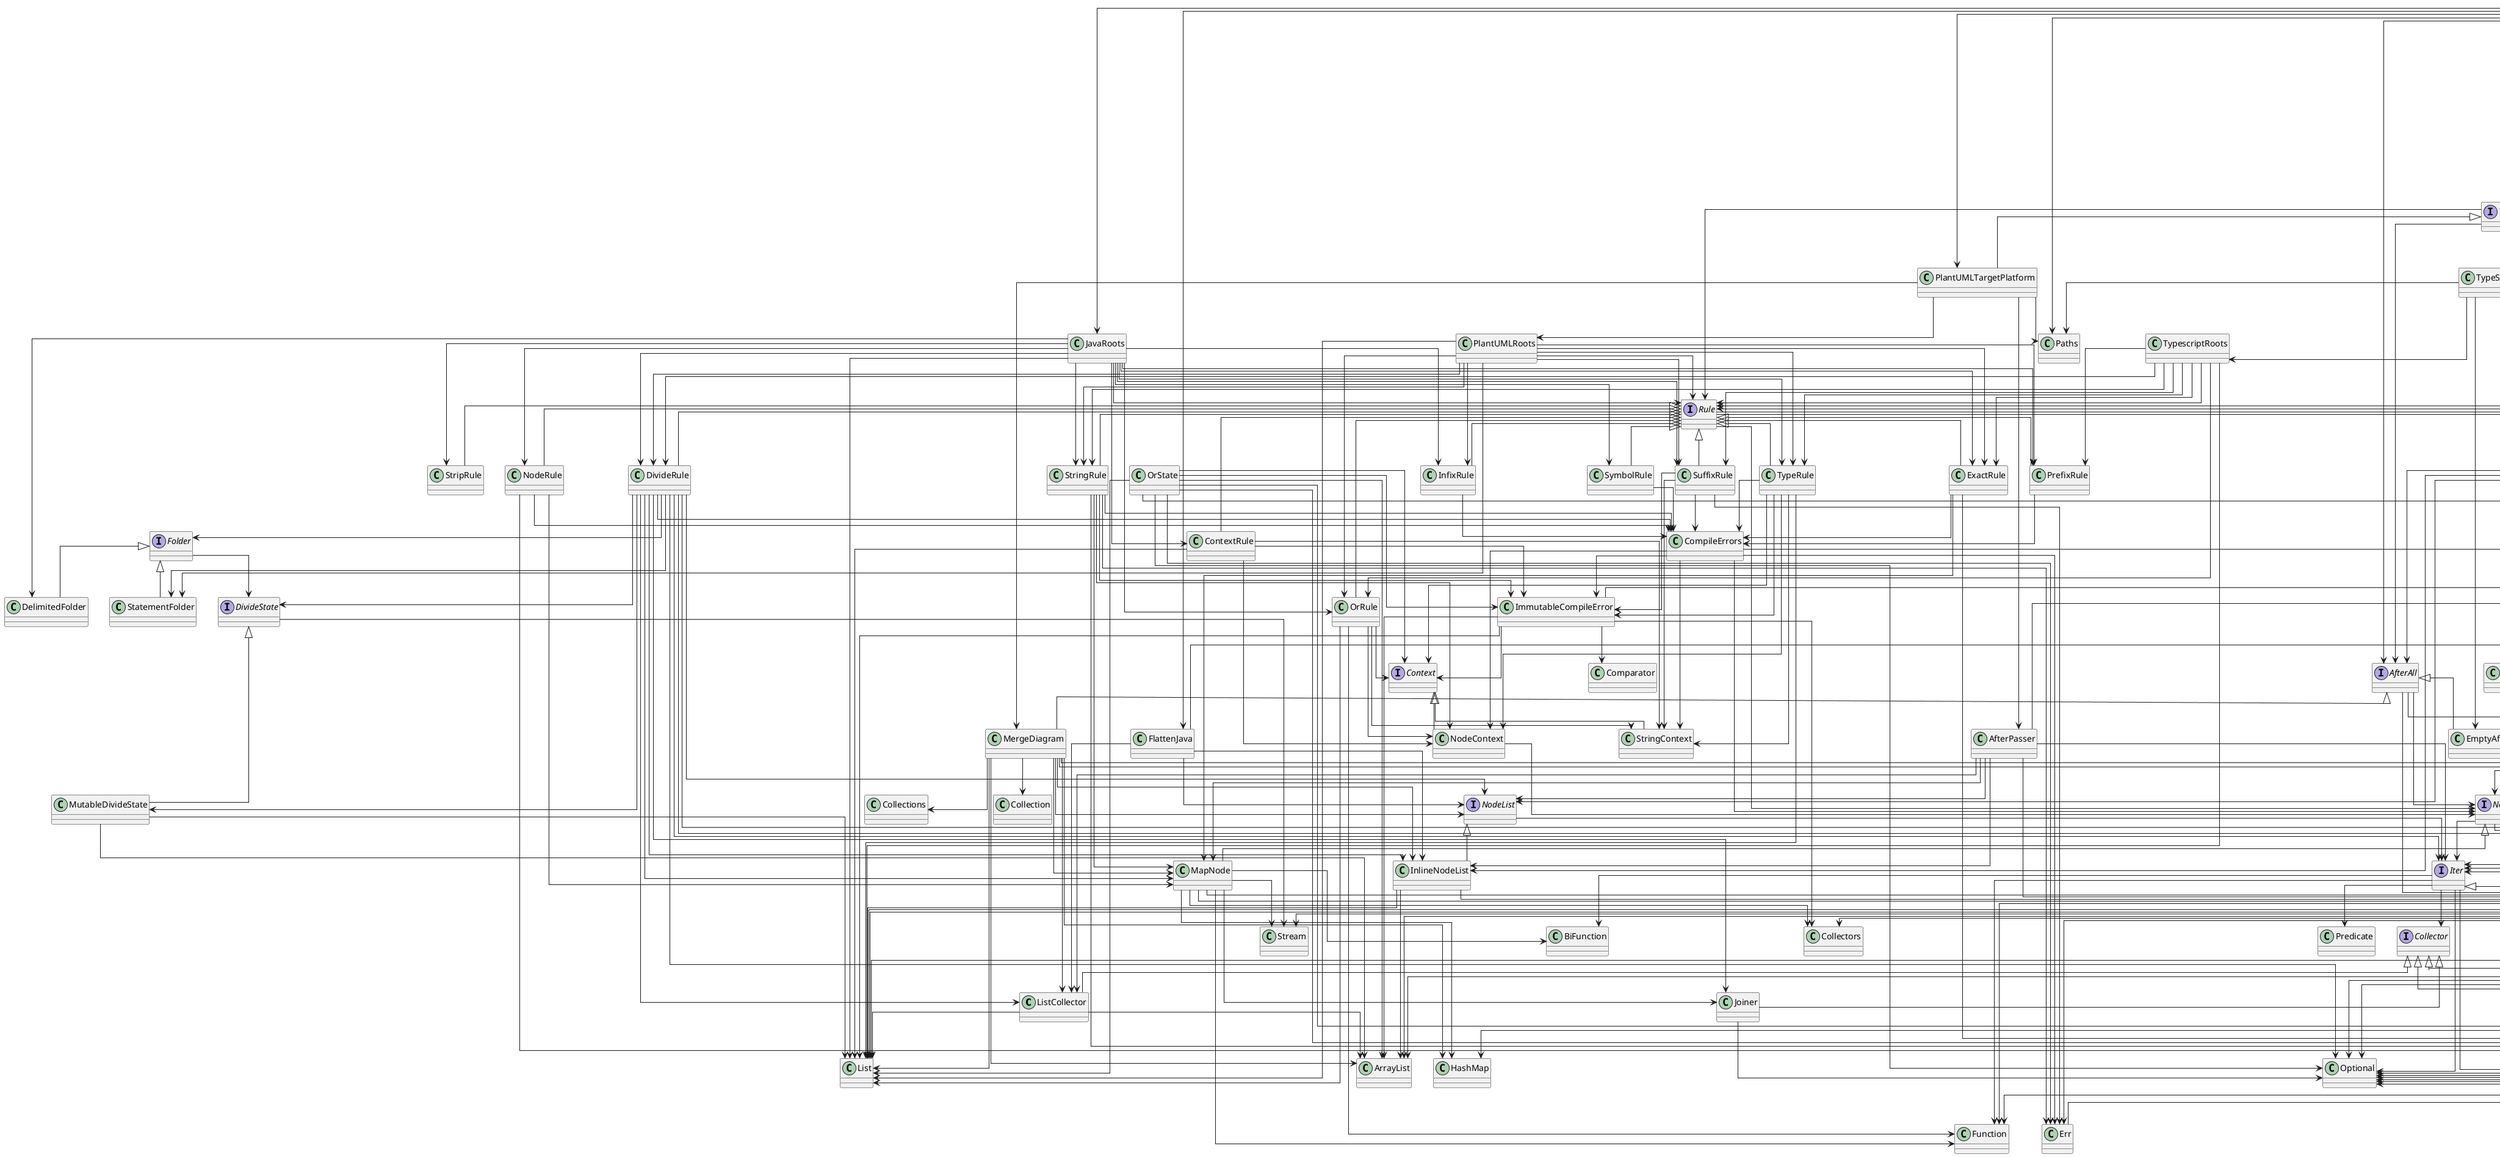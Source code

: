 @startuml
skinparam linetype ortho
class ListCollector
Collector <|-- ListCollector
class RangeHead
Head <|-- RangeHead
interface Source
class TypeScriptTargetPlatform
TargetPlatform <|-- TypeScriptTargetPlatform
interface Roots
interface Targets
class FlatMapHead
Head <|-- FlatMapHead
class SymbolRule
Rule <|-- SymbolRule
interface TargetPlatform
class JavaRoots
class Joiner
Collector <|-- Joiner
class FlattenJava
Passer <|-- FlattenJava
class StringRule
Rule <|-- StringRule
class ThrowableError
Error <|-- ThrowableError
class Tuple2
class ApplicationError
Error <|-- ApplicationError
class StagedCompiler
Compiler <|-- StagedCompiler
interface Head
class StatementFolder
Folder <|-- StatementFolder
class CompileErrors
interface Generator
Stage <|-- Generator
interface Compiler
class NodeContext
Context <|-- NodeContext
class TypescriptRoots
class ImmutableCompileError
CompileError <|-- ImmutableCompileError
class EmptyHead
Head <|-- EmptyHead
interface NodeList
interface Stage
class MapCollector
Collector <|-- MapCollector
interface Folder
class PathSources
Sources <|-- PathSources
class ResultCollector
Collector <|-- ResultCollector
interface DivideState
class PlantUMLTargetPlatform
TargetPlatform <|-- PlantUMLTargetPlatform
class MapRoots
Roots <|-- MapRoots
interface CompileError
Error <|-- CompileError
class RuleGenerator
Generator <|-- RuleGenerator
interface Passer
class InfixRule
Rule <|-- InfixRule
class PrefixRule
Rule <|-- PrefixRule
class RuleLexer
Lexer <|-- RuleLexer
class EmptyAfterAll
AfterAll <|-- EmptyAfterAll
class CompileApplication
Application <|-- CompileApplication
class ExactRule
Rule <|-- ExactRule
class PathSource
Source <|-- PathSource
class PlantUMLRoots
interface Collector
class StringContext
Context <|-- StringContext
class TypeRule
Rule <|-- TypeRule
class InlineNodeList
NodeList <|-- InlineNodeList
class OrState
interface Node
class OrRule
Rule <|-- OrRule
interface ParseState
interface Iter
class NodeRule
Rule <|-- NodeRule
class Iters
interface Rule
class DelimitedFolder
Folder <|-- DelimitedFolder
class PathTargets
Targets <|-- PathTargets
class Location
class SingleHead
Head <|-- SingleHead
interface Context
class StripRule
Rule <|-- StripRule
class MergeDiagram
AfterAll <|-- MergeDiagram
interface Error
class Ok
Result <|-- Ok
interface Sources
interface Parser
Stage <|-- Parser
interface Application
class ImmutableParseState
ParseState <|-- ImmutableParseState
interface Lexer
Stage <|-- Lexer
class DivideRule
Rule <|-- DivideRule
class TreeParser
Parser <|-- TreeParser
class Err
Result <|-- Err
class SuffixRule
Rule <|-- SuffixRule
class AfterPasser
Passer <|-- AfterPasser
class TypeScriptPasser
Passer <|-- TypeScriptPasser
interface Result
interface AfterAll
class Main
class SafeFiles
class HeadedIter
Iter <|-- HeadedIter
class MutableDivideState
DivideState <|-- MutableDivideState
class MapNode
Node <|-- MapNode
class ContextRule
Rule <|-- ContextRule
Iters --> Tuple2
Iters --> EmptyHead
Iters --> HeadedIter
Iters --> RangeHead
Iters --> SingleHead
Iters --> ArrayList
Iters --> List
Iters --> Map
Iters --> Optional
MergeDiagram --> Tuple2
MergeDiagram --> ListCollector
MergeDiagram --> Iters
MergeDiagram --> InlineNodeList
MergeDiagram --> MapNode
MergeDiagram --> NodeList
MergeDiagram --> ArrayList
MergeDiagram --> Collection
MergeDiagram --> Collections
MergeDiagram --> HashMap
MergeDiagram --> List
Roots --> Tuple2
Roots --> Iter
Roots --> Node
Roots --> Location
Node --> Tuple2
Node --> Iter
Node --> Optional
ParseState --> Location
FlatMapHead --> Iter
FlatMapHead --> Function
Passer --> Tuple2
Passer --> Node
Passer --> ParseState
Passer --> Optional
Result --> Tuple2
Result --> Function
Result --> Supplier
OrState --> Err
OrState --> Ok
OrState --> Result
OrState --> CompileError
OrState --> Context
OrState --> ImmutableCompileError
OrState --> ArrayList
OrState --> List
OrState --> Optional
DivideRule --> Joiner
DivideRule --> ListCollector
DivideRule --> ResultCollector
DivideRule --> Iter
DivideRule --> Iters
DivideRule --> CompileErrors
DivideRule --> InlineNodeList
DivideRule --> MapNode
DivideRule --> NodeList
DivideRule --> DivideState
DivideRule --> MutableDivideState
DivideRule --> Folder
DivideRule --> StatementFolder
DivideRule --> Optional
ListCollector --> ArrayList
ListCollector --> List
Stage --> Result
Stage --> CompileError
Iter --> Collector
Iter --> Result
Iter --> Optional
Iter --> BiFunction
Iter --> Function
Iter --> Predicate
ResultCollector --> Ok
ResultCollector --> Result
AfterPasser --> ListCollector
AfterPasser --> Iter
AfterPasser --> Iters
AfterPasser --> InlineNodeList
AfterPasser --> MapNode
AfterPasser --> NodeList
PrefixRule --> CompileErrors
Compiler --> Result
Compiler --> CompileError
Compiler --> Location
Compiler --> Map
Head --> Optional
InfixRule --> CompileErrors
OrRule --> Context
OrRule --> NodeContext
OrRule --> StringContext
OrRule --> List
OrRule --> Function
NodeContext --> Node
NodeList --> Iter
PathSource --> SafeFiles
PathSource --> Path
PathSource --> ArrayList
PathSource --> List
CompileErrors --> Err
CompileErrors --> Result
CompileErrors --> NodeContext
CompileErrors --> StringContext
CompileErrors --> Node
CompileErrors --> ImmutableCompileError
DivideState --> Stream
PathTargets --> Iters
PathTargets --> SafeFiles
PathTargets --> Files
PathTargets --> Path
Sources --> Result
Sources --> Location
Sources --> IOException
Sources --> Map
Parser --> Roots
HeadedIter --> Ok
Lexer --> Location
Lexer --> Roots
Lexer --> Map
TreeParser --> Tuple2
TreeParser --> MapCollector
TreeParser --> Ok
TreeParser --> Result
TreeParser --> CompileError
TreeParser --> InlineNodeList
TreeParser --> Node
TreeParser --> NodeList
TreeParser --> Location
TreeParser --> AfterAll
TreeParser --> MapRoots
TreeParser --> Passer
TreeParser --> Map
MapRoots --> Iters
MapRoots --> Map
InlineNodeList --> Iters
InlineNodeList --> ArrayList
InlineNodeList --> List
TypescriptRoots --> DivideRule
TypescriptRoots --> ExactRule
TypescriptRoots --> OrRule
TypescriptRoots --> PrefixRule
TypescriptRoots --> Rule
TypescriptRoots --> StringRule
TypescriptRoots --> SuffixRule
TypescriptRoots --> TypeRule
TypescriptRoots --> List
Rule --> Result
Rule --> CompileError
Rule --> Node
RuleGenerator --> Tuple2
RuleGenerator --> MapCollector
RuleGenerator --> ResultCollector
RuleGenerator --> Result
RuleGenerator --> CompileError
RuleGenerator --> Rule
Application --> Optional
Generator --> Location
Generator --> Roots
Generator --> Map
StringRule --> Err
StringRule --> Ok
StringRule --> CompileErrors
StringRule --> NodeContext
StringRule --> MapNode
StringRule --> ImmutableCompileError
PlantUMLRoots --> DivideRule
PlantUMLRoots --> ExactRule
PlantUMLRoots --> InfixRule
PlantUMLRoots --> OrRule
PlantUMLRoots --> PrefixRule
PlantUMLRoots --> Rule
PlantUMLRoots --> StringRule
PlantUMLRoots --> SuffixRule
PlantUMLRoots --> TypeRule
PlantUMLRoots --> StatementFolder
PlantUMLRoots --> List
MapNode --> Joiner
MapNode --> Iters
MapNode --> HashMap
MapNode --> Map
MapNode --> BiFunction
MapNode --> Function
MapNode --> Collectors
MapNode --> Stream
Folder --> DivideState
Source --> Result
Source --> Location
Source --> IOException
PathSources --> Tuple2
PathSources --> MapCollector
PathSources --> ResultCollector
PathSources --> SafeFiles
PathSources --> Files
PathSources --> Path
ThrowableError --> PrintWriter
ThrowableError --> StringWriter
ExactRule --> Ok
ExactRule --> CompileErrors
ExactRule --> MapNode
JavaRoots --> ContextRule
JavaRoots --> DivideRule
JavaRoots --> ExactRule
JavaRoots --> InfixRule
JavaRoots --> NodeRule
JavaRoots --> OrRule
JavaRoots --> PrefixRule
JavaRoots --> Rule
JavaRoots --> StringRule
JavaRoots --> StripRule
JavaRoots --> SuffixRule
JavaRoots --> SymbolRule
JavaRoots --> TypeRule
JavaRoots --> DelimitedFolder
JavaRoots --> List
TargetPlatform --> Rule
TargetPlatform --> AfterAll
TargetPlatform --> Passer
TargetPlatform --> Path
AfterAll --> Node
AfterAll --> Location
AfterAll --> Map
MapCollector --> Tuple2
MapCollector --> HashMap
MapCollector --> Map
TypeScriptTargetPlatform --> TypeScriptPasser
TypeScriptTargetPlatform --> TypescriptRoots
TypeScriptTargetPlatform --> EmptyAfterAll
TypeScriptTargetPlatform --> Paths
Joiner --> Optional
ImmutableCompileError --> Context
ImmutableCompileError --> ArrayList
ImmutableCompileError --> Comparator
ImmutableCompileError --> List
ImmutableCompileError --> Collectors
SafeFiles --> Iter
SafeFiles --> Iters
SafeFiles --> Err
SafeFiles --> Ok
SafeFiles --> Result
SafeFiles --> IOException
SafeFiles --> Files
SafeFiles --> Path
SafeFiles --> Optional
SafeFiles --> Collectors
SafeFiles --> Stream
Targets --> Location
Targets --> IOException
Targets --> Map
Targets --> Optional
StagedCompiler --> Generator
StagedCompiler --> Lexer
StagedCompiler --> Parser
MutableDivideState --> ArrayList
MutableDivideState --> List
CompileApplication --> Compiler
CompileApplication --> ApplicationError
CompileApplication --> ThrowableError
CompileApplication --> Location
CompileApplication --> Sources
CompileApplication --> Targets
CompileApplication --> Map
ContextRule --> NodeContext
ContextRule --> StringContext
ContextRule --> ImmutableCompileError
ContextRule --> List
PlantUMLTargetPlatform --> AfterPasser
PlantUMLTargetPlatform --> MergeDiagram
PlantUMLTargetPlatform --> PlantUMLRoots
PlantUMLTargetPlatform --> Paths
NodeRule --> Ok
NodeRule --> CompileErrors
NodeRule --> MapNode
SuffixRule --> Err
SuffixRule --> CompileErrors
SuffixRule --> StringContext
SuffixRule --> ImmutableCompileError
SymbolRule --> CompileErrors
Main --> Iters
Main --> CompileApplication
Main --> Error
Main --> Compiler
Main --> StagedCompiler
Main --> PlantUMLTargetPlatform
Main --> TypeScriptTargetPlatform
Main --> TargetPlatform
Main --> PathSources
Main --> Sources
Main --> PathTargets
Main --> Targets
Main --> FlattenJava
Main --> JavaRoots
Main --> AfterAll
Main --> Passer
Main --> Generator
Main --> RuleGenerator
Main --> Lexer
Main --> RuleLexer
Main --> Parser
Main --> TreeParser
Main --> Path
Main --> Paths
Main --> Optional
FlattenJava --> ListCollector
FlattenJava --> InlineNodeList
FlattenJava --> NodeList
RuleLexer --> Tuple2
RuleLexer --> Iters
RuleLexer --> MapCollector
RuleLexer --> ResultCollector
RuleLexer --> Result
RuleLexer --> CompileError
RuleLexer --> Node
RuleLexer --> Rule
RuleLexer --> MapRoots
TypeRule --> CompileErrors
TypeRule --> Context
TypeRule --> NodeContext
TypeRule --> StringContext
TypeRule --> ImmutableCompileError
TypeRule --> List
Location --> List
@enduml
